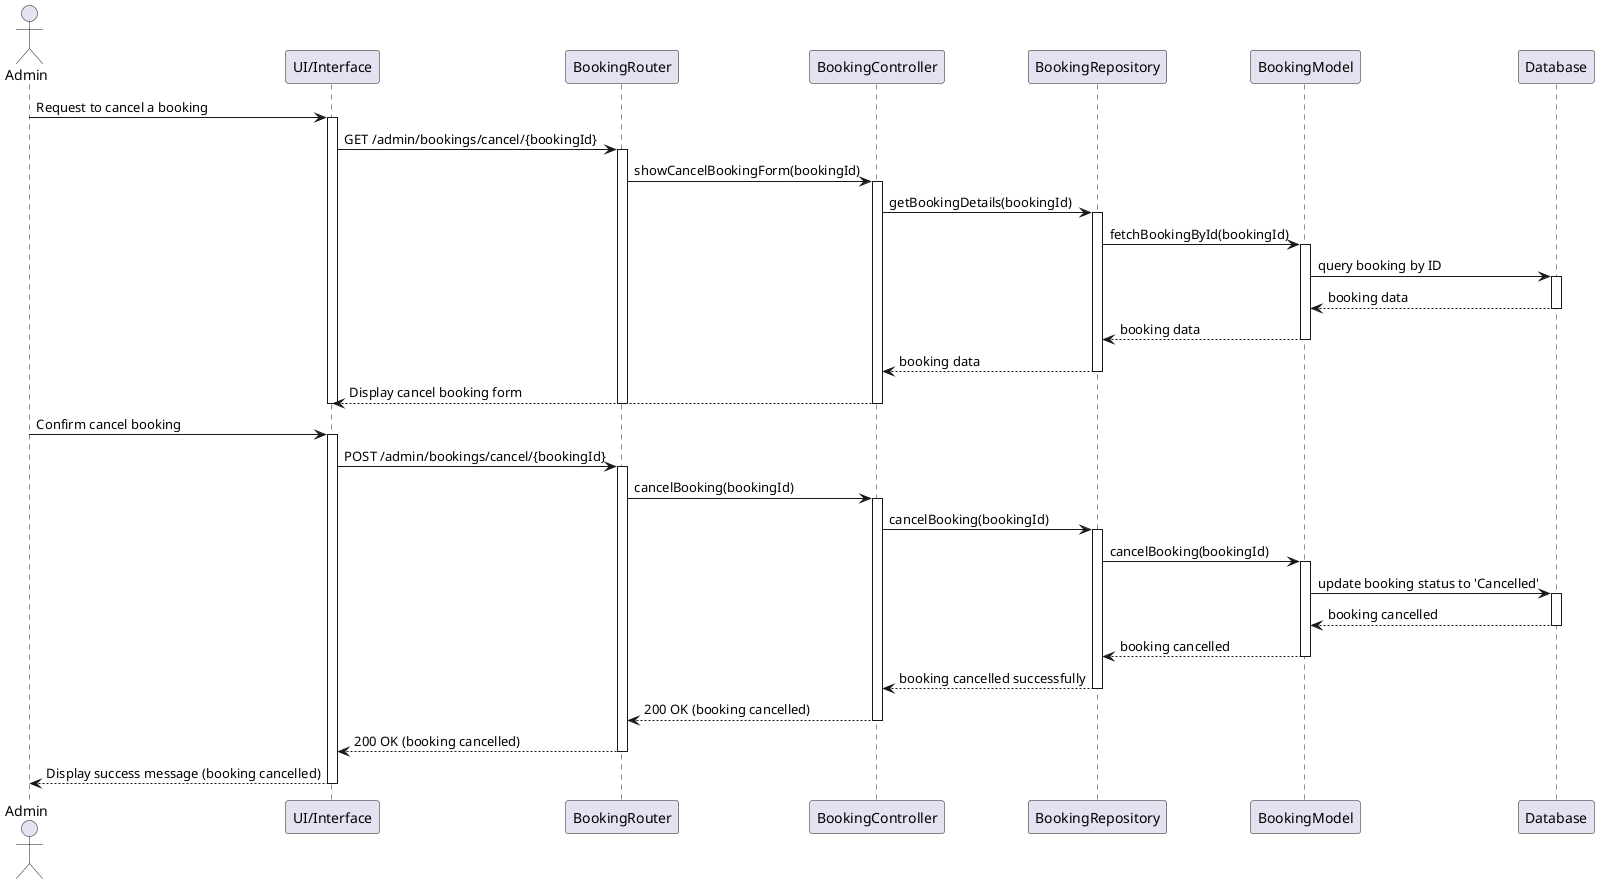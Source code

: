@startuml
actor Admin
participant "UI/Interface" as UI
participant "BookingRouter" as Router
participant "BookingController" as Controller
participant "BookingRepository" as Repository
participant "BookingModel" as BookingModel
participant "Database" as DB

Admin -> UI: Request to cancel a booking
activate UI
UI -> Router: GET /admin/bookings/cancel/{bookingId}
activate Router
Router -> Controller: showCancelBookingForm(bookingId)
activate Controller
Controller -> Repository: getBookingDetails(bookingId)
activate Repository

Repository -> BookingModel: fetchBookingById(bookingId)
activate BookingModel
BookingModel -> DB: query booking by ID
activate DB
DB --> BookingModel: booking data
deactivate DB
BookingModel --> Repository: booking data
deactivate BookingModel
Repository --> Controller: booking data
deactivate Repository

Controller --> UI: Display cancel booking form
deactivate Controller
deactivate Router
deactivate UI

Admin -> UI: Confirm cancel booking
activate UI
UI -> Router: POST /admin/bookings/cancel/{bookingId}
activate Router
Router -> Controller: cancelBooking(bookingId)
activate Controller
Controller -> Repository: cancelBooking(bookingId)
activate Repository

Repository -> BookingModel: cancelBooking(bookingId)
activate BookingModel
BookingModel -> DB: update booking status to 'Cancelled'
activate DB
DB --> BookingModel: booking cancelled
deactivate DB
BookingModel --> Repository: booking cancelled
deactivate BookingModel
Repository --> Controller: booking cancelled successfully
deactivate Repository

Controller --> Router: 200 OK (booking cancelled)
deactivate Controller
Router --> UI: 200 OK (booking cancelled)
deactivate Router
UI --> Admin: Display success message (booking cancelled)
deactivate UI
@enduml
